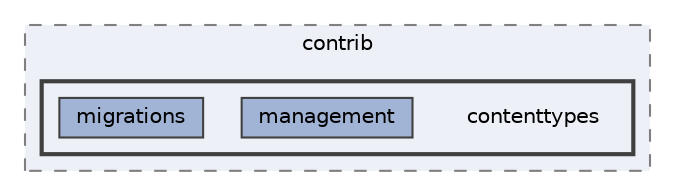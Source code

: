 digraph "C:/Users/LukeMabie/documents/Development/Password_Saver_Using_Django-master/venv/Lib/site-packages/django/contrib/contenttypes"
{
 // LATEX_PDF_SIZE
  bgcolor="transparent";
  edge [fontname=Helvetica,fontsize=10,labelfontname=Helvetica,labelfontsize=10];
  node [fontname=Helvetica,fontsize=10,shape=box,height=0.2,width=0.4];
  compound=true
  subgraph clusterdir_3744c791f189b3312b781cb062a24638 {
    graph [ bgcolor="#edf0f7", pencolor="grey50", label="contrib", fontname=Helvetica,fontsize=10 style="filled,dashed", URL="dir_3744c791f189b3312b781cb062a24638.html",tooltip=""]
  subgraph clusterdir_e5043111cc0c1b2c56ce9afb234a12a4 {
    graph [ bgcolor="#edf0f7", pencolor="grey25", label="", fontname=Helvetica,fontsize=10 style="filled,bold", URL="dir_e5043111cc0c1b2c56ce9afb234a12a4.html",tooltip=""]
    dir_e5043111cc0c1b2c56ce9afb234a12a4 [shape=plaintext, label="contenttypes"];
  dir_de971d1a2e5086e898261ecab418f250 [label="management", fillcolor="#a2b4d6", color="grey25", style="filled", URL="dir_de971d1a2e5086e898261ecab418f250.html",tooltip=""];
  dir_febed5077c39e5ef8ae5e4565b7e5fc5 [label="migrations", fillcolor="#a2b4d6", color="grey25", style="filled", URL="dir_febed5077c39e5ef8ae5e4565b7e5fc5.html",tooltip=""];
  }
  }
}
